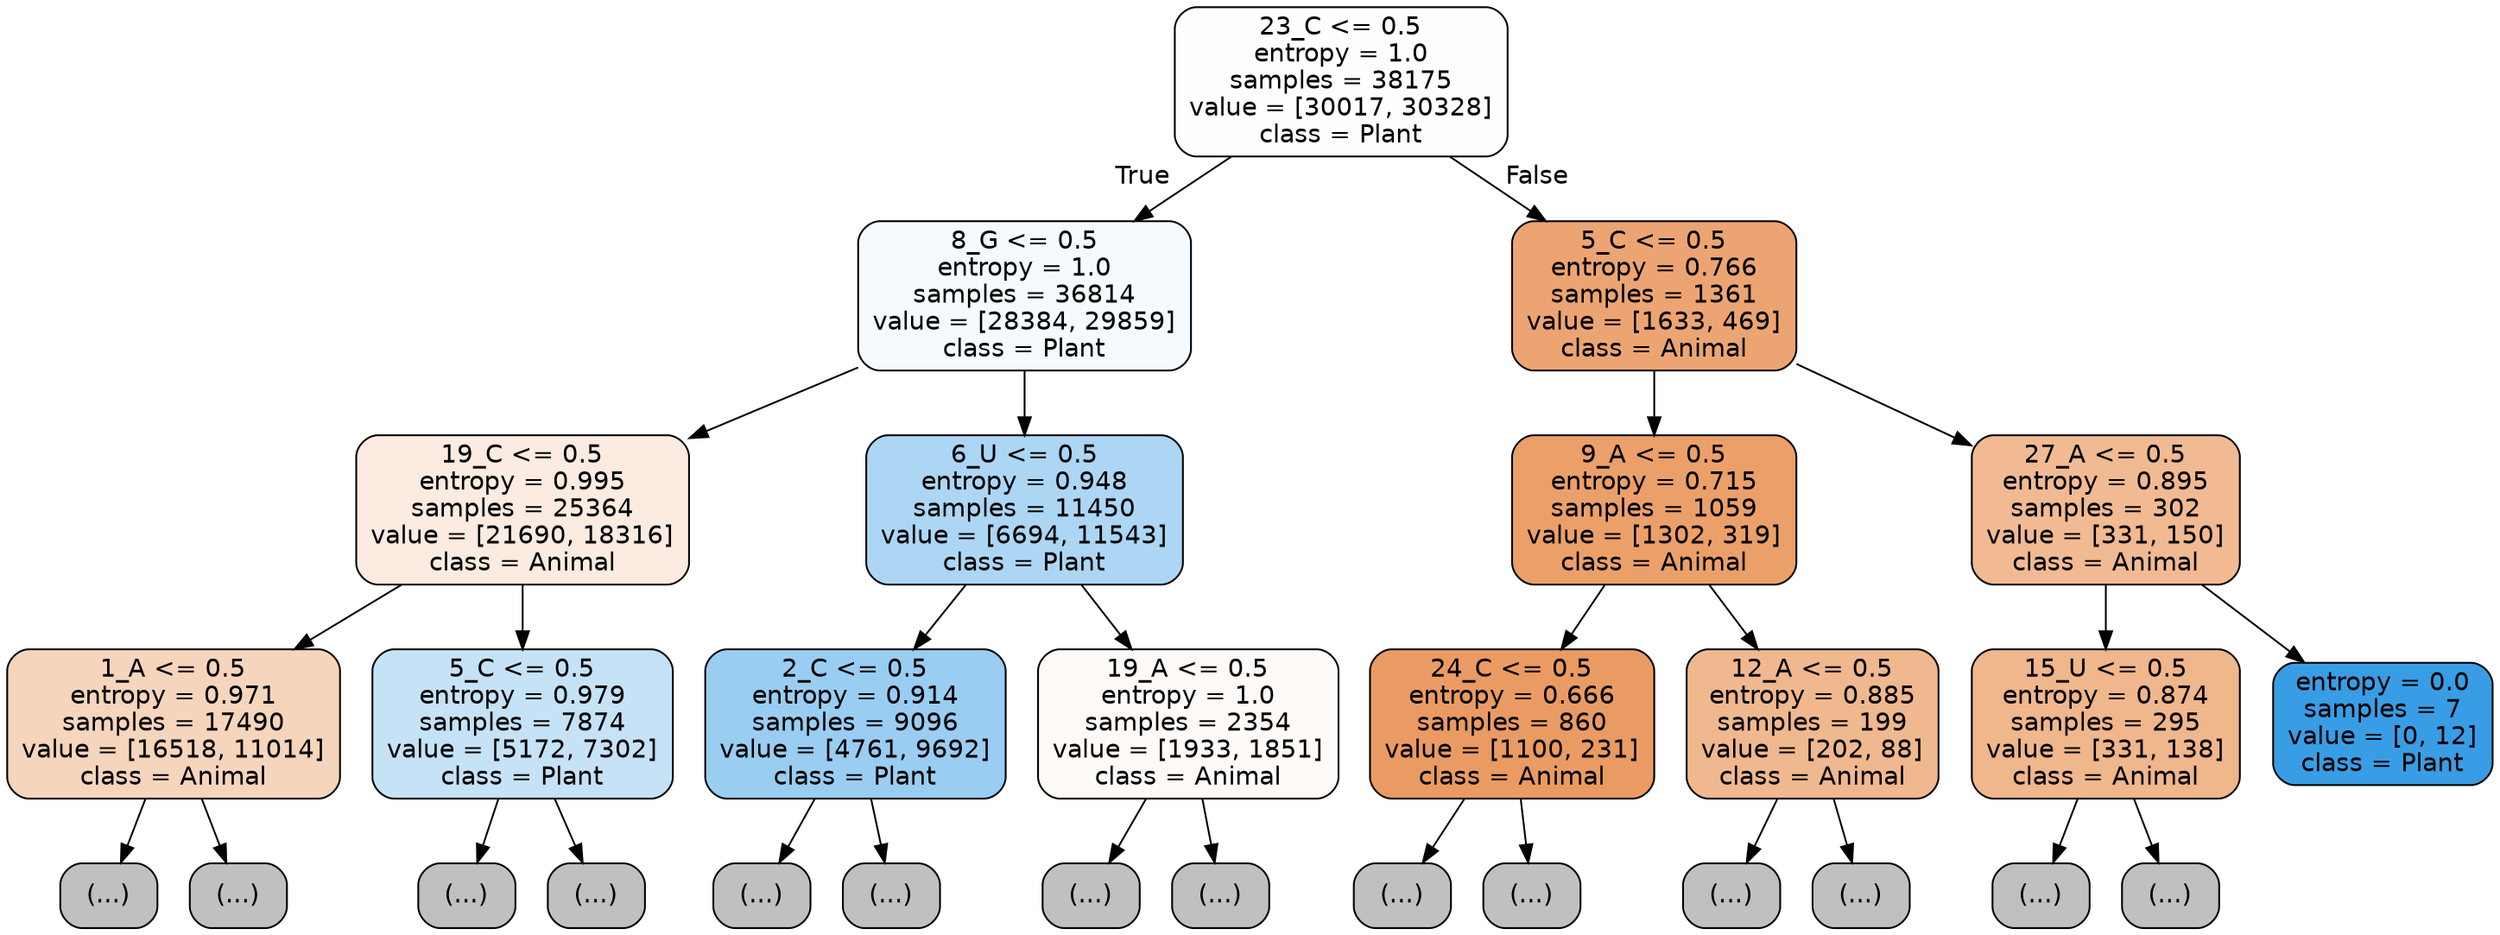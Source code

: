 digraph Tree {
node [shape=box, style="filled, rounded", color="black", fontname="helvetica"] ;
edge [fontname="helvetica"] ;
0 [label="23_C <= 0.5\nentropy = 1.0\nsamples = 38175\nvalue = [30017, 30328]\nclass = Plant", fillcolor="#fdfeff"] ;
1 [label="8_G <= 0.5\nentropy = 1.0\nsamples = 36814\nvalue = [28384, 29859]\nclass = Plant", fillcolor="#f5fafe"] ;
0 -> 1 [labeldistance=2.5, labelangle=45, headlabel="True"] ;
2 [label="19_C <= 0.5\nentropy = 0.995\nsamples = 25364\nvalue = [21690, 18316]\nclass = Animal", fillcolor="#fbebe0"] ;
1 -> 2 ;
3 [label="1_A <= 0.5\nentropy = 0.971\nsamples = 17490\nvalue = [16518, 11014]\nclass = Animal", fillcolor="#f6d5bd"] ;
2 -> 3 ;
4 [label="(...)", fillcolor="#C0C0C0"] ;
3 -> 4 ;
6773 [label="(...)", fillcolor="#C0C0C0"] ;
3 -> 6773 ;
8940 [label="5_C <= 0.5\nentropy = 0.979\nsamples = 7874\nvalue = [5172, 7302]\nclass = Plant", fillcolor="#c5e2f7"] ;
2 -> 8940 ;
8941 [label="(...)", fillcolor="#C0C0C0"] ;
8940 -> 8941 ;
11240 [label="(...)", fillcolor="#C0C0C0"] ;
8940 -> 11240 ;
11951 [label="6_U <= 0.5\nentropy = 0.948\nsamples = 11450\nvalue = [6694, 11543]\nclass = Plant", fillcolor="#acd6f4"] ;
1 -> 11951 ;
11952 [label="2_C <= 0.5\nentropy = 0.914\nsamples = 9096\nvalue = [4761, 9692]\nclass = Plant", fillcolor="#9acdf2"] ;
11951 -> 11952 ;
11953 [label="(...)", fillcolor="#C0C0C0"] ;
11952 -> 11953 ;
14352 [label="(...)", fillcolor="#C0C0C0"] ;
11952 -> 14352 ;
14959 [label="19_A <= 0.5\nentropy = 1.0\nsamples = 2354\nvalue = [1933, 1851]\nclass = Animal", fillcolor="#fefaf7"] ;
11951 -> 14959 ;
14960 [label="(...)", fillcolor="#C0C0C0"] ;
14959 -> 14960 ;
15865 [label="(...)", fillcolor="#C0C0C0"] ;
14959 -> 15865 ;
16158 [label="5_C <= 0.5\nentropy = 0.766\nsamples = 1361\nvalue = [1633, 469]\nclass = Animal", fillcolor="#eca572"] ;
0 -> 16158 [labeldistance=2.5, labelangle=-45, headlabel="False"] ;
16159 [label="9_A <= 0.5\nentropy = 0.715\nsamples = 1059\nvalue = [1302, 319]\nclass = Animal", fillcolor="#eba06a"] ;
16158 -> 16159 ;
16160 [label="24_C <= 0.5\nentropy = 0.666\nsamples = 860\nvalue = [1100, 231]\nclass = Animal", fillcolor="#ea9b63"] ;
16159 -> 16160 ;
16161 [label="(...)", fillcolor="#C0C0C0"] ;
16160 -> 16161 ;
16442 [label="(...)", fillcolor="#C0C0C0"] ;
16160 -> 16442 ;
16501 [label="12_A <= 0.5\nentropy = 0.885\nsamples = 199\nvalue = [202, 88]\nclass = Animal", fillcolor="#f0b88f"] ;
16159 -> 16501 ;
16502 [label="(...)", fillcolor="#C0C0C0"] ;
16501 -> 16502 ;
16579 [label="(...)", fillcolor="#C0C0C0"] ;
16501 -> 16579 ;
16614 [label="27_A <= 0.5\nentropy = 0.895\nsamples = 302\nvalue = [331, 150]\nclass = Animal", fillcolor="#f1ba93"] ;
16158 -> 16614 ;
16615 [label="15_U <= 0.5\nentropy = 0.874\nsamples = 295\nvalue = [331, 138]\nclass = Animal", fillcolor="#f0b68c"] ;
16614 -> 16615 ;
16616 [label="(...)", fillcolor="#C0C0C0"] ;
16615 -> 16616 ;
16749 [label="(...)", fillcolor="#C0C0C0"] ;
16615 -> 16749 ;
16780 [label="entropy = 0.0\nsamples = 7\nvalue = [0, 12]\nclass = Plant", fillcolor="#399de5"] ;
16614 -> 16780 ;
}